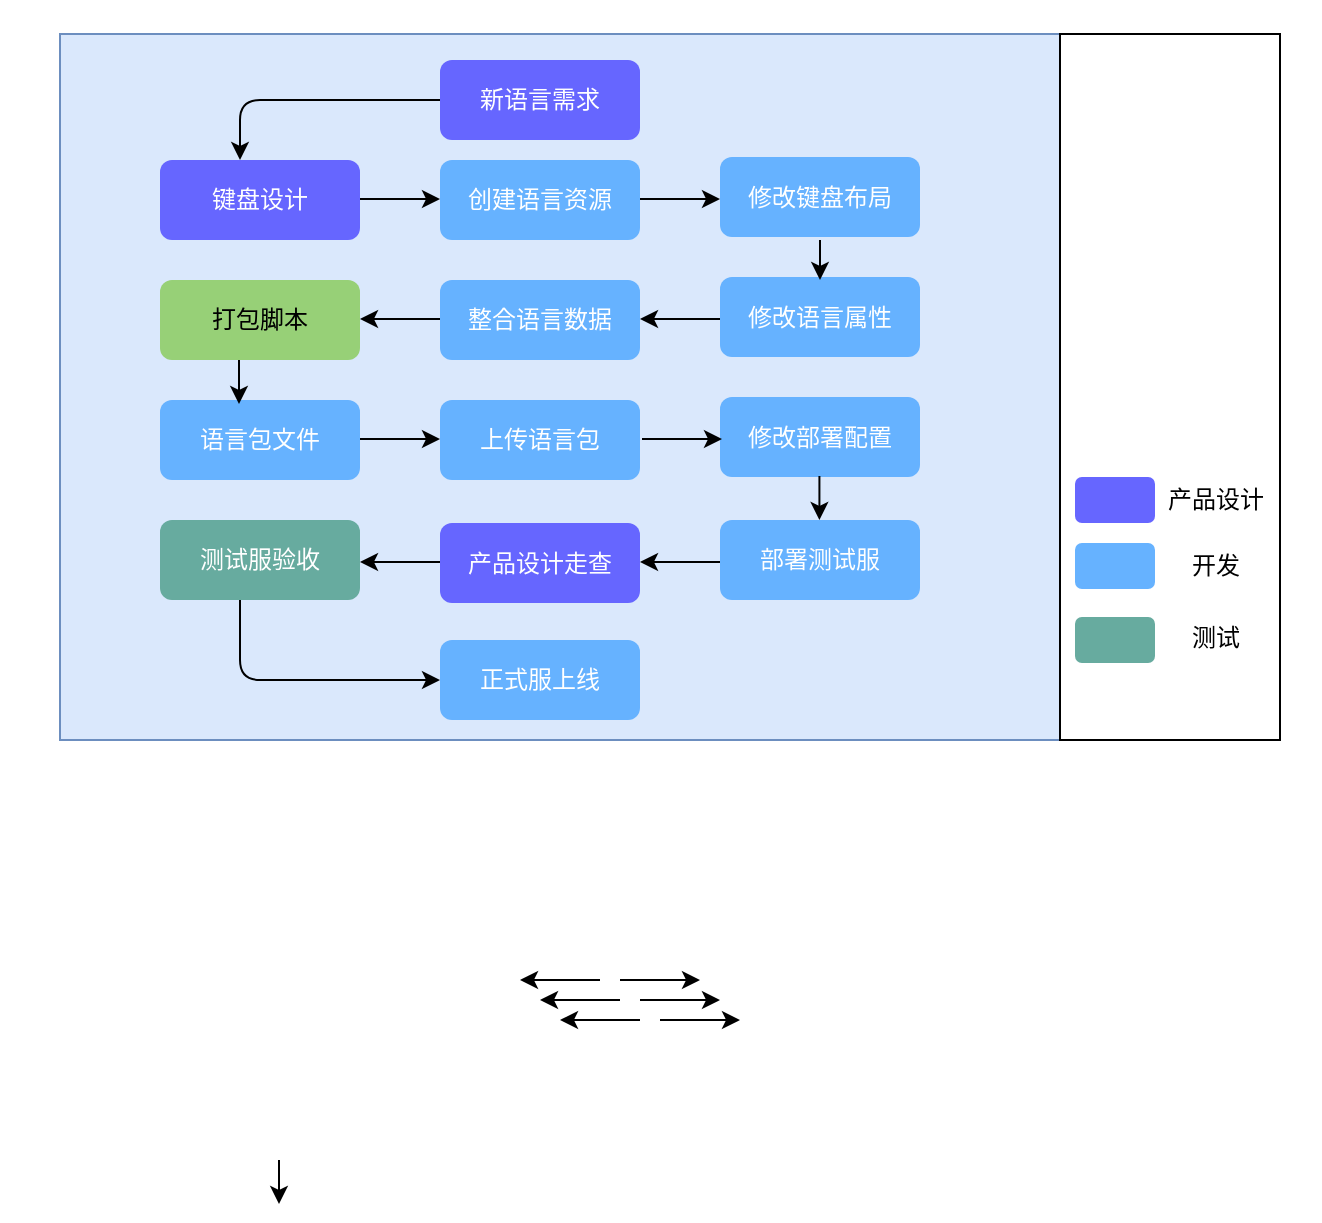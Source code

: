 <mxfile version="14.4.3" type="github">
  <diagram id="39g6dn5C_Y2pjblxklAl" name="Page-1">
    <mxGraphModel dx="865" dy="457" grid="1" gridSize="10" guides="1" tooltips="1" connect="1" arrows="1" fold="1" page="1" pageScale="1" pageWidth="1654" pageHeight="2336" math="0" shadow="0">
      <root>
        <mxCell id="0" />
        <mxCell id="1" parent="0" />
        <mxCell id="9HN6wKcO5MAdERd0DkRd-49" value="" style="rounded=0;whiteSpace=wrap;html=1;fontSize=12;fontColor=#FFFFFF;fillColor=none;strokeColor=none;" vertex="1" parent="1">
          <mxGeometry x="180" y="290" width="660" height="390" as="geometry" />
        </mxCell>
        <mxCell id="9HN6wKcO5MAdERd0DkRd-18" value="" style="rounded=0;whiteSpace=wrap;html=1;fontSize=13;shadow=0;fillColor=#dae8fc;strokeColor=#6c8ebf;" vertex="1" parent="1">
          <mxGeometry x="210" y="307" width="500" height="353" as="geometry" />
        </mxCell>
        <mxCell id="9HN6wKcO5MAdERd0DkRd-1" value="&lt;span style=&quot;font-size: 12px;&quot;&gt;新语言需求&lt;/span&gt;" style="rounded=1;whiteSpace=wrap;html=1;strokeColor=none;fontSize=12;fontColor=#FFFFFF;fillColor=#6666FF;" vertex="1" parent="1">
          <mxGeometry x="400" y="320" width="100" height="40" as="geometry" />
        </mxCell>
        <mxCell id="9HN6wKcO5MAdERd0DkRd-2" value="键盘设计" style="rounded=1;whiteSpace=wrap;html=1;fillColor=#6666FF;fontColor=#FFFFFF;strokeColor=none;fontSize=12;" vertex="1" parent="1">
          <mxGeometry x="260" y="370" width="100" height="40" as="geometry" />
        </mxCell>
        <mxCell id="9HN6wKcO5MAdERd0DkRd-4" value="修改语言属性" style="rounded=1;whiteSpace=wrap;html=1;strokeColor=none;fontSize=12;fillColor=#66B2FF;fontColor=#FFFFFF;" vertex="1" parent="1">
          <mxGeometry x="540" y="428.5" width="100" height="40" as="geometry" />
        </mxCell>
        <mxCell id="9HN6wKcO5MAdERd0DkRd-5" value="打包脚本" style="rounded=1;whiteSpace=wrap;html=1;fillColor=#97D077;strokeColor=none;fontSize=12;" vertex="1" parent="1">
          <mxGeometry x="260" y="430" width="100" height="40" as="geometry" />
        </mxCell>
        <mxCell id="9HN6wKcO5MAdERd0DkRd-6" value="产品设计走查" style="rounded=1;whiteSpace=wrap;html=1;strokeColor=none;fontSize=12;fillColor=#6666FF;fontColor=#FFFFFF;" vertex="1" parent="1">
          <mxGeometry x="400" y="551.5" width="100" height="40" as="geometry" />
        </mxCell>
        <mxCell id="9HN6wKcO5MAdERd0DkRd-7" value="修改键盘布局" style="rounded=1;whiteSpace=wrap;html=1;strokeColor=none;fontColor=#FFFFFF;fontSize=12;fillColor=#66B2FF;" vertex="1" parent="1">
          <mxGeometry x="540" y="368.5" width="100" height="40" as="geometry" />
        </mxCell>
        <mxCell id="9HN6wKcO5MAdERd0DkRd-8" value="语言包文件" style="rounded=1;whiteSpace=wrap;html=1;strokeColor=none;fontColor=#FFFFFF;fontSize=12;fillColor=#66B2FF;" vertex="1" parent="1">
          <mxGeometry x="260" y="490" width="100" height="40" as="geometry" />
        </mxCell>
        <mxCell id="9HN6wKcO5MAdERd0DkRd-9" value="上传语言包" style="rounded=1;whiteSpace=wrap;html=1;strokeColor=none;fontSize=12;fillColor=#66B2FF;fontColor=#FFFFFF;" vertex="1" parent="1">
          <mxGeometry x="400" y="490" width="100" height="40" as="geometry" />
        </mxCell>
        <mxCell id="9HN6wKcO5MAdERd0DkRd-10" value="整合语言数据" style="rounded=1;whiteSpace=wrap;html=1;fontColor=#FFFFFF;strokeColor=none;fontSize=12;fillColor=#66B2FF;" vertex="1" parent="1">
          <mxGeometry x="400" y="430" width="100" height="40" as="geometry" />
        </mxCell>
        <mxCell id="9HN6wKcO5MAdERd0DkRd-12" value="测试服验收" style="rounded=1;whiteSpace=wrap;html=1;strokeColor=none;fontColor=#FFFFFF;fontSize=12;fillColor=#67AB9F;" vertex="1" parent="1">
          <mxGeometry x="260" y="550" width="100" height="40" as="geometry" />
        </mxCell>
        <mxCell id="9HN6wKcO5MAdERd0DkRd-13" value="正式服上线" style="rounded=1;whiteSpace=wrap;html=1;strokeColor=none;fontColor=#FFFFFF;fontSize=12;fillColor=#66B2FF;" vertex="1" parent="1">
          <mxGeometry x="400" y="610" width="100" height="40" as="geometry" />
        </mxCell>
        <mxCell id="9HN6wKcO5MAdERd0DkRd-14" value="创建语言资源" style="rounded=1;whiteSpace=wrap;html=1;fontSize=12;strokeColor=none;fillColor=#66B2FF;fontColor=#FFFFFF;" vertex="1" parent="1">
          <mxGeometry x="400" y="370" width="100" height="40" as="geometry" />
        </mxCell>
        <mxCell id="9HN6wKcO5MAdERd0DkRd-15" value="修改部署配置" style="rounded=1;whiteSpace=wrap;html=1;strokeColor=none;fontSize=12;fillColor=#66B2FF;fontColor=#FFFFFF;" vertex="1" parent="1">
          <mxGeometry x="540" y="488.5" width="100" height="40" as="geometry" />
        </mxCell>
        <mxCell id="9HN6wKcO5MAdERd0DkRd-16" value="部署测试服" style="rounded=1;whiteSpace=wrap;html=1;strokeColor=none;fontColor=#FFFFFF;fontSize=12;fillColor=#66B2FF;" vertex="1" parent="1">
          <mxGeometry x="540" y="550" width="100" height="40" as="geometry" />
        </mxCell>
        <mxCell id="9HN6wKcO5MAdERd0DkRd-19" value="" style="rounded=0;whiteSpace=wrap;html=1;" vertex="1" parent="1">
          <mxGeometry x="710" y="307" width="110" height="353" as="geometry" />
        </mxCell>
        <mxCell id="9HN6wKcO5MAdERd0DkRd-20" value="" style="rounded=1;whiteSpace=wrap;html=1;strokeColor=none;fillColor=#6666FF;" vertex="1" parent="1">
          <mxGeometry x="717.5" y="528.5" width="40" height="23" as="geometry" />
        </mxCell>
        <mxCell id="9HN6wKcO5MAdERd0DkRd-21" value="" style="rounded=1;whiteSpace=wrap;html=1;strokeColor=none;fillColor=#66B2FF;" vertex="1" parent="1">
          <mxGeometry x="717.5" y="561.5" width="40" height="23" as="geometry" />
        </mxCell>
        <mxCell id="9HN6wKcO5MAdERd0DkRd-22" value="" style="rounded=1;whiteSpace=wrap;html=1;fillColor=#67AB9F;strokeColor=none;" vertex="1" parent="1">
          <mxGeometry x="717.5" y="598.5" width="40" height="23" as="geometry" />
        </mxCell>
        <mxCell id="9HN6wKcO5MAdERd0DkRd-23" value="产品设计" style="text;html=1;strokeColor=none;fillColor=none;align=center;verticalAlign=middle;whiteSpace=wrap;rounded=0;" vertex="1" parent="1">
          <mxGeometry x="762.5" y="531.5" width="50" height="17" as="geometry" />
        </mxCell>
        <mxCell id="9HN6wKcO5MAdERd0DkRd-24" value="开发" style="text;html=1;strokeColor=none;fillColor=none;align=center;verticalAlign=middle;whiteSpace=wrap;rounded=0;" vertex="1" parent="1">
          <mxGeometry x="767.5" y="563" width="40" height="20" as="geometry" />
        </mxCell>
        <mxCell id="9HN6wKcO5MAdERd0DkRd-25" value="测试" style="text;html=1;strokeColor=none;fillColor=none;align=center;verticalAlign=middle;whiteSpace=wrap;rounded=0;" vertex="1" parent="1">
          <mxGeometry x="767.5" y="598.5" width="40" height="20" as="geometry" />
        </mxCell>
        <mxCell id="9HN6wKcO5MAdERd0DkRd-26" value="" style="endArrow=classic;html=1;exitX=0;exitY=0.5;exitDx=0;exitDy=0;entryX=0.5;entryY=0;entryDx=0;entryDy=0;" edge="1" parent="1">
          <mxGeometry width="50" height="50" relative="1" as="geometry">
            <mxPoint x="400" y="340" as="sourcePoint" />
            <mxPoint x="300" y="370" as="targetPoint" />
            <Array as="points">
              <mxPoint x="300" y="340" />
            </Array>
          </mxGeometry>
        </mxCell>
        <mxCell id="9HN6wKcO5MAdERd0DkRd-28" value="" style="endArrow=classic;html=1;fontColor=#FFFFFF;" edge="1" parent="1">
          <mxGeometry width="50" height="50" relative="1" as="geometry">
            <mxPoint x="500" y="389.5" as="sourcePoint" />
            <mxPoint x="540" y="389.5" as="targetPoint" />
          </mxGeometry>
        </mxCell>
        <mxCell id="9HN6wKcO5MAdERd0DkRd-29" value="" style="endArrow=classic;html=1;fontColor=#FFFFFF;" edge="1" parent="1">
          <mxGeometry width="50" height="50" relative="1" as="geometry">
            <mxPoint x="540" y="449.5" as="sourcePoint" />
            <mxPoint x="500" y="449.5" as="targetPoint" />
            <Array as="points" />
          </mxGeometry>
        </mxCell>
        <mxCell id="9HN6wKcO5MAdERd0DkRd-30" value="" style="endArrow=classic;html=1;fontColor=#FFFFFF;" edge="1" parent="1">
          <mxGeometry width="50" height="50" relative="1" as="geometry">
            <mxPoint x="360" y="509.5" as="sourcePoint" />
            <mxPoint x="400" y="509.5" as="targetPoint" />
          </mxGeometry>
        </mxCell>
        <mxCell id="9HN6wKcO5MAdERd0DkRd-31" value="" style="endArrow=classic;html=1;fontColor=#FFFFFF;" edge="1" parent="1">
          <mxGeometry width="50" height="50" relative="1" as="geometry">
            <mxPoint x="501" y="509.5" as="sourcePoint" />
            <mxPoint x="541" y="509.5" as="targetPoint" />
          </mxGeometry>
        </mxCell>
        <mxCell id="9HN6wKcO5MAdERd0DkRd-32" value="" style="endArrow=classic;html=1;fontColor=#FFFFFF;" edge="1" parent="1">
          <mxGeometry width="50" height="50" relative="1" as="geometry">
            <mxPoint x="360" y="389.5" as="sourcePoint" />
            <mxPoint x="400" y="389.5" as="targetPoint" />
          </mxGeometry>
        </mxCell>
        <mxCell id="9HN6wKcO5MAdERd0DkRd-33" value="" style="endArrow=classic;html=1;fontColor=#FFFFFF;" edge="1" parent="1">
          <mxGeometry width="50" height="50" relative="1" as="geometry">
            <mxPoint x="540" y="571" as="sourcePoint" />
            <mxPoint x="500" y="571" as="targetPoint" />
            <Array as="points" />
          </mxGeometry>
        </mxCell>
        <mxCell id="9HN6wKcO5MAdERd0DkRd-34" value="" style="endArrow=classic;html=1;fontColor=#FFFFFF;" edge="1" parent="1">
          <mxGeometry width="50" height="50" relative="1" as="geometry">
            <mxPoint x="400" y="571" as="sourcePoint" />
            <mxPoint x="360" y="571" as="targetPoint" />
            <Array as="points" />
          </mxGeometry>
        </mxCell>
        <mxCell id="9HN6wKcO5MAdERd0DkRd-35" value="" style="endArrow=classic;html=1;fontColor=#FFFFFF;" edge="1" parent="1">
          <mxGeometry width="50" height="50" relative="1" as="geometry">
            <mxPoint x="400" y="449.5" as="sourcePoint" />
            <mxPoint x="360" y="449.5" as="targetPoint" />
            <Array as="points" />
          </mxGeometry>
        </mxCell>
        <mxCell id="9HN6wKcO5MAdERd0DkRd-36" value="" style="endArrow=classic;html=1;fontColor=#FFFFFF;" edge="1" parent="1">
          <mxGeometry width="50" height="50" relative="1" as="geometry">
            <mxPoint x="490" y="780" as="sourcePoint" />
            <mxPoint x="530" y="780" as="targetPoint" />
          </mxGeometry>
        </mxCell>
        <mxCell id="9HN6wKcO5MAdERd0DkRd-37" value="" style="endArrow=classic;html=1;fontColor=#FFFFFF;" edge="1" parent="1">
          <mxGeometry width="50" height="50" relative="1" as="geometry">
            <mxPoint x="500" y="790" as="sourcePoint" />
            <mxPoint x="540" y="790" as="targetPoint" />
          </mxGeometry>
        </mxCell>
        <mxCell id="9HN6wKcO5MAdERd0DkRd-38" value="" style="endArrow=classic;html=1;fontColor=#FFFFFF;" edge="1" parent="1">
          <mxGeometry width="50" height="50" relative="1" as="geometry">
            <mxPoint x="510" y="800" as="sourcePoint" />
            <mxPoint x="550" y="800" as="targetPoint" />
          </mxGeometry>
        </mxCell>
        <mxCell id="9HN6wKcO5MAdERd0DkRd-39" value="" style="endArrow=classic;html=1;fontColor=#FFFFFF;" edge="1" parent="1">
          <mxGeometry width="50" height="50" relative="1" as="geometry">
            <mxPoint x="480" y="780" as="sourcePoint" />
            <mxPoint x="440" y="780" as="targetPoint" />
            <Array as="points" />
          </mxGeometry>
        </mxCell>
        <mxCell id="9HN6wKcO5MAdERd0DkRd-40" value="" style="endArrow=classic;html=1;fontColor=#FFFFFF;" edge="1" parent="1">
          <mxGeometry width="50" height="50" relative="1" as="geometry">
            <mxPoint x="490" y="790" as="sourcePoint" />
            <mxPoint x="450" y="790" as="targetPoint" />
            <Array as="points" />
          </mxGeometry>
        </mxCell>
        <mxCell id="9HN6wKcO5MAdERd0DkRd-41" value="" style="endArrow=classic;html=1;fontColor=#FFFFFF;" edge="1" parent="1">
          <mxGeometry width="50" height="50" relative="1" as="geometry">
            <mxPoint x="500" y="800" as="sourcePoint" />
            <mxPoint x="460" y="800" as="targetPoint" />
            <Array as="points" />
          </mxGeometry>
        </mxCell>
        <mxCell id="9HN6wKcO5MAdERd0DkRd-42" value="" style="edgeStyle=orthogonalEdgeStyle;rounded=0;orthogonalLoop=1;jettySize=auto;html=1;" edge="1" parent="1">
          <mxGeometry relative="1" as="geometry">
            <mxPoint x="299.5" y="470" as="sourcePoint" />
            <mxPoint x="299.5" y="492" as="targetPoint" />
          </mxGeometry>
        </mxCell>
        <mxCell id="9HN6wKcO5MAdERd0DkRd-43" value="" style="edgeStyle=orthogonalEdgeStyle;rounded=0;orthogonalLoop=1;jettySize=auto;html=1;" edge="1" parent="1">
          <mxGeometry relative="1" as="geometry">
            <mxPoint x="589.71" y="528" as="sourcePoint" />
            <mxPoint x="589.71" y="550" as="targetPoint" />
          </mxGeometry>
        </mxCell>
        <mxCell id="9HN6wKcO5MAdERd0DkRd-44" value="" style="edgeStyle=orthogonalEdgeStyle;rounded=0;orthogonalLoop=1;jettySize=auto;html=1;" edge="1" parent="1">
          <mxGeometry relative="1" as="geometry">
            <mxPoint x="319.5" y="870" as="sourcePoint" />
            <mxPoint x="319.5" y="892" as="targetPoint" />
          </mxGeometry>
        </mxCell>
        <mxCell id="9HN6wKcO5MAdERd0DkRd-45" value="" style="edgeStyle=orthogonalEdgeStyle;rounded=0;orthogonalLoop=1;jettySize=auto;html=1;" edge="1" parent="1">
          <mxGeometry relative="1" as="geometry">
            <mxPoint x="590" y="410" as="sourcePoint" />
            <mxPoint x="590" y="430" as="targetPoint" />
            <Array as="points">
              <mxPoint x="590" y="430" />
              <mxPoint x="590" y="430" />
            </Array>
          </mxGeometry>
        </mxCell>
        <mxCell id="9HN6wKcO5MAdERd0DkRd-46" value="" style="endArrow=classic;html=1;exitX=0.5;exitY=1;exitDx=0;exitDy=0;entryX=0;entryY=0.5;entryDx=0;entryDy=0;" edge="1" parent="1" target="9HN6wKcO5MAdERd0DkRd-13">
          <mxGeometry width="50" height="50" relative="1" as="geometry">
            <mxPoint x="300" y="590" as="sourcePoint" />
            <mxPoint x="400" y="661" as="targetPoint" />
            <Array as="points">
              <mxPoint x="300" y="630" />
            </Array>
          </mxGeometry>
        </mxCell>
      </root>
    </mxGraphModel>
  </diagram>
</mxfile>
